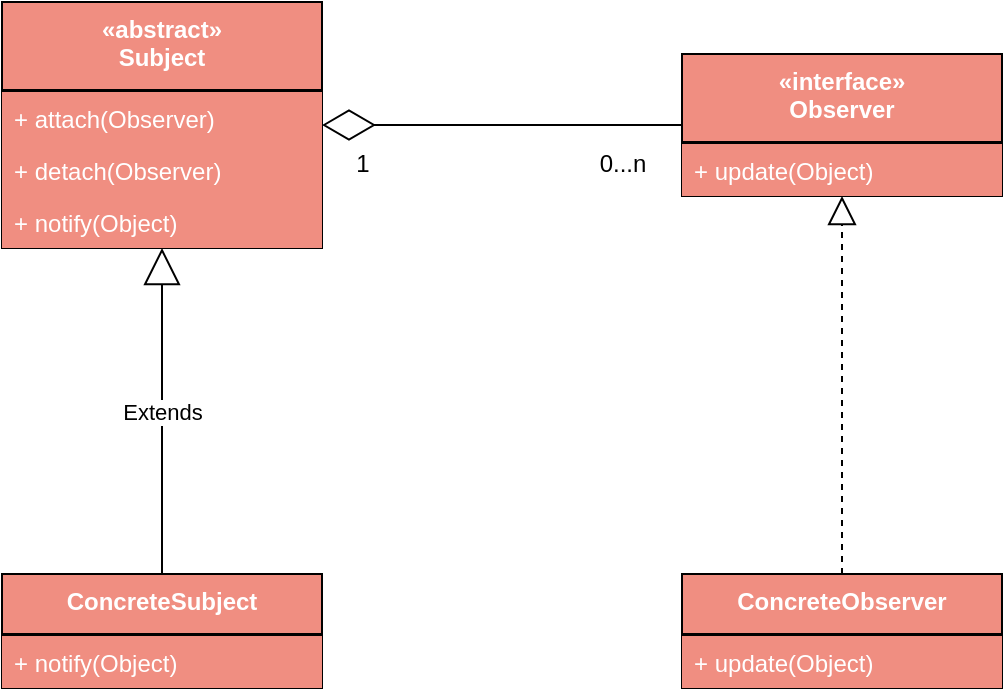 <mxfile version="12.4.8" type="github">
  <diagram id="jN0pwHWUutFUrArXv42D" name="Page-1">
    <mxGraphModel dx="1186" dy="741" grid="1" gridSize="10" guides="1" tooltips="1" connect="1" arrows="1" fold="1" page="1" pageScale="1" pageWidth="827" pageHeight="1169" math="0" shadow="0">
      <root>
        <mxCell id="0"/>
        <mxCell id="1" parent="0"/>
        <mxCell id="ltETeo1YsecCRxHLnXGT-1" value="«interface»&#xa;Observer" style="swimlane;fontStyle=1;align=center;verticalAlign=top;childLayout=stackLayout;horizontal=1;startSize=44;horizontalStack=0;resizeParent=1;resizeParentMax=0;resizeLast=0;collapsible=1;marginBottom=0;fillColor=#F08E81;fontColor=#FFFFFF;" vertex="1" parent="1">
          <mxGeometry x="480" y="180" width="160" height="71" as="geometry"/>
        </mxCell>
        <mxCell id="ltETeo1YsecCRxHLnXGT-3" value="" style="line;strokeWidth=1;fillColor=#F08E81;align=left;verticalAlign=middle;spacingTop=-1;spacingLeft=3;spacingRight=3;rotatable=0;labelPosition=right;points=[];portConstraint=eastwest;fontColor=#FFFFFF;" vertex="1" parent="ltETeo1YsecCRxHLnXGT-1">
          <mxGeometry y="44" width="160" height="1" as="geometry"/>
        </mxCell>
        <mxCell id="ltETeo1YsecCRxHLnXGT-4" value="+ update(Object)" style="text;strokeColor=none;fillColor=#F08E81;align=left;verticalAlign=top;spacingLeft=4;spacingRight=4;overflow=hidden;rotatable=0;points=[[0,0.5],[1,0.5]];portConstraint=eastwest;fontColor=#FFFFFF;" vertex="1" parent="ltETeo1YsecCRxHLnXGT-1">
          <mxGeometry y="45" width="160" height="26" as="geometry"/>
        </mxCell>
        <mxCell id="ltETeo1YsecCRxHLnXGT-6" value="«abstract»&#xa;Subject" style="swimlane;fontStyle=1;align=center;verticalAlign=top;childLayout=stackLayout;horizontal=1;startSize=44;horizontalStack=0;resizeParent=1;resizeParentMax=0;resizeLast=0;collapsible=1;marginBottom=0;fillColor=#F08E81;fontColor=#FFFFFF;" vertex="1" parent="1">
          <mxGeometry x="140" y="154" width="160" height="123" as="geometry"/>
        </mxCell>
        <mxCell id="ltETeo1YsecCRxHLnXGT-7" value="" style="line;strokeWidth=1;fillColor=#F08E81;align=left;verticalAlign=middle;spacingTop=-1;spacingLeft=3;spacingRight=3;rotatable=0;labelPosition=right;points=[];portConstraint=eastwest;fontColor=#FFFFFF;" vertex="1" parent="ltETeo1YsecCRxHLnXGT-6">
          <mxGeometry y="44" width="160" height="1" as="geometry"/>
        </mxCell>
        <mxCell id="ltETeo1YsecCRxHLnXGT-8" value="+ attach(Observer)" style="text;strokeColor=none;fillColor=#F08E81;align=left;verticalAlign=top;spacingLeft=4;spacingRight=4;overflow=hidden;rotatable=0;points=[[0,0.5],[1,0.5]];portConstraint=eastwest;fontColor=#FFFFFF;" vertex="1" parent="ltETeo1YsecCRxHLnXGT-6">
          <mxGeometry y="45" width="160" height="26" as="geometry"/>
        </mxCell>
        <mxCell id="ltETeo1YsecCRxHLnXGT-9" value="+ detach(Observer)" style="text;strokeColor=none;fillColor=#F08E81;align=left;verticalAlign=top;spacingLeft=4;spacingRight=4;overflow=hidden;rotatable=0;points=[[0,0.5],[1,0.5]];portConstraint=eastwest;fontColor=#FFFFFF;" vertex="1" parent="ltETeo1YsecCRxHLnXGT-6">
          <mxGeometry y="71" width="160" height="26" as="geometry"/>
        </mxCell>
        <mxCell id="ltETeo1YsecCRxHLnXGT-10" value="+ notify(Object)" style="text;strokeColor=none;fillColor=#F08E81;align=left;verticalAlign=top;spacingLeft=4;spacingRight=4;overflow=hidden;rotatable=0;points=[[0,0.5],[1,0.5]];portConstraint=eastwest;fontColor=#FFFFFF;" vertex="1" parent="ltETeo1YsecCRxHLnXGT-6">
          <mxGeometry y="97" width="160" height="26" as="geometry"/>
        </mxCell>
        <mxCell id="ltETeo1YsecCRxHLnXGT-11" value="ConcreteSubject" style="swimlane;fontStyle=1;align=center;verticalAlign=top;childLayout=stackLayout;horizontal=1;startSize=30;horizontalStack=0;resizeParent=1;resizeParentMax=0;resizeLast=0;collapsible=1;marginBottom=0;fillColor=#F08E81;fontColor=#FFFFFF;" vertex="1" parent="1">
          <mxGeometry x="140" y="440" width="160" height="57" as="geometry"/>
        </mxCell>
        <mxCell id="ltETeo1YsecCRxHLnXGT-12" value="" style="line;strokeWidth=1;fillColor=#F08E81;align=left;verticalAlign=middle;spacingTop=-1;spacingLeft=3;spacingRight=3;rotatable=0;labelPosition=right;points=[];portConstraint=eastwest;fontColor=#FFFFFF;" vertex="1" parent="ltETeo1YsecCRxHLnXGT-11">
          <mxGeometry y="30" width="160" height="1" as="geometry"/>
        </mxCell>
        <mxCell id="ltETeo1YsecCRxHLnXGT-15" value="+ notify(Object)" style="text;strokeColor=none;fillColor=#F08E81;align=left;verticalAlign=top;spacingLeft=4;spacingRight=4;overflow=hidden;rotatable=0;points=[[0,0.5],[1,0.5]];portConstraint=eastwest;fontColor=#FFFFFF;" vertex="1" parent="ltETeo1YsecCRxHLnXGT-11">
          <mxGeometry y="31" width="160" height="26" as="geometry"/>
        </mxCell>
        <mxCell id="ltETeo1YsecCRxHLnXGT-16" value="ConcreteObserver" style="swimlane;fontStyle=1;align=center;verticalAlign=top;childLayout=stackLayout;horizontal=1;startSize=30;horizontalStack=0;resizeParent=1;resizeParentMax=0;resizeLast=0;collapsible=1;marginBottom=0;fillColor=#F08E81;fontColor=#FFFFFF;" vertex="1" parent="1">
          <mxGeometry x="480" y="440" width="160" height="57" as="geometry"/>
        </mxCell>
        <mxCell id="ltETeo1YsecCRxHLnXGT-17" value="" style="line;strokeWidth=1;fillColor=#F08E81;align=left;verticalAlign=middle;spacingTop=-1;spacingLeft=3;spacingRight=3;rotatable=0;labelPosition=right;points=[];portConstraint=eastwest;fontColor=#FFFFFF;" vertex="1" parent="ltETeo1YsecCRxHLnXGT-16">
          <mxGeometry y="30" width="160" height="1" as="geometry"/>
        </mxCell>
        <mxCell id="ltETeo1YsecCRxHLnXGT-18" value="+ update(Object)" style="text;strokeColor=none;fillColor=#F08E81;align=left;verticalAlign=top;spacingLeft=4;spacingRight=4;overflow=hidden;rotatable=0;points=[[0,0.5],[1,0.5]];portConstraint=eastwest;fontColor=#FFFFFF;" vertex="1" parent="ltETeo1YsecCRxHLnXGT-16">
          <mxGeometry y="31" width="160" height="26" as="geometry"/>
        </mxCell>
        <mxCell id="ltETeo1YsecCRxHLnXGT-19" value="" style="endArrow=block;dashed=1;endFill=0;endSize=12;html=1;fontColor=#FFFFFF;entryX=0.5;entryY=1;entryDx=0;entryDy=0;exitX=0.5;exitY=0;exitDx=0;exitDy=0;" edge="1" parent="1" source="ltETeo1YsecCRxHLnXGT-16" target="ltETeo1YsecCRxHLnXGT-1">
          <mxGeometry width="160" relative="1" as="geometry">
            <mxPoint x="290" y="570" as="sourcePoint"/>
            <mxPoint x="450" y="570" as="targetPoint"/>
          </mxGeometry>
        </mxCell>
        <mxCell id="ltETeo1YsecCRxHLnXGT-20" value="Extends" style="endArrow=block;endSize=16;endFill=0;html=1;fontColor=#000000;entryX=0.5;entryY=1;entryDx=0;entryDy=0;exitX=0.5;exitY=0;exitDx=0;exitDy=0;" edge="1" parent="1" source="ltETeo1YsecCRxHLnXGT-11" target="ltETeo1YsecCRxHLnXGT-6">
          <mxGeometry width="160" relative="1" as="geometry">
            <mxPoint x="150" y="560" as="sourcePoint"/>
            <mxPoint x="310" y="560" as="targetPoint"/>
          </mxGeometry>
        </mxCell>
        <mxCell id="ltETeo1YsecCRxHLnXGT-24" value="" style="endArrow=diamondThin;endFill=0;endSize=24;html=1;fontColor=#000000;entryX=1;entryY=0.5;entryDx=0;entryDy=0;exitX=0;exitY=0.5;exitDx=0;exitDy=0;" edge="1" parent="1" source="ltETeo1YsecCRxHLnXGT-1" target="ltETeo1YsecCRxHLnXGT-6">
          <mxGeometry width="160" relative="1" as="geometry">
            <mxPoint x="280" y="600" as="sourcePoint"/>
            <mxPoint x="440" y="600" as="targetPoint"/>
          </mxGeometry>
        </mxCell>
        <mxCell id="ltETeo1YsecCRxHLnXGT-27" value="1" style="text;html=1;align=center;verticalAlign=middle;resizable=0;points=[];autosize=1;fontColor=#000000;" vertex="1" parent="1">
          <mxGeometry x="310" y="225" width="20" height="20" as="geometry"/>
        </mxCell>
        <mxCell id="ltETeo1YsecCRxHLnXGT-29" value="0...n" style="text;html=1;align=center;verticalAlign=middle;resizable=0;points=[];autosize=1;fontColor=#000000;" vertex="1" parent="1">
          <mxGeometry x="430" y="225" width="40" height="20" as="geometry"/>
        </mxCell>
      </root>
    </mxGraphModel>
  </diagram>
</mxfile>
